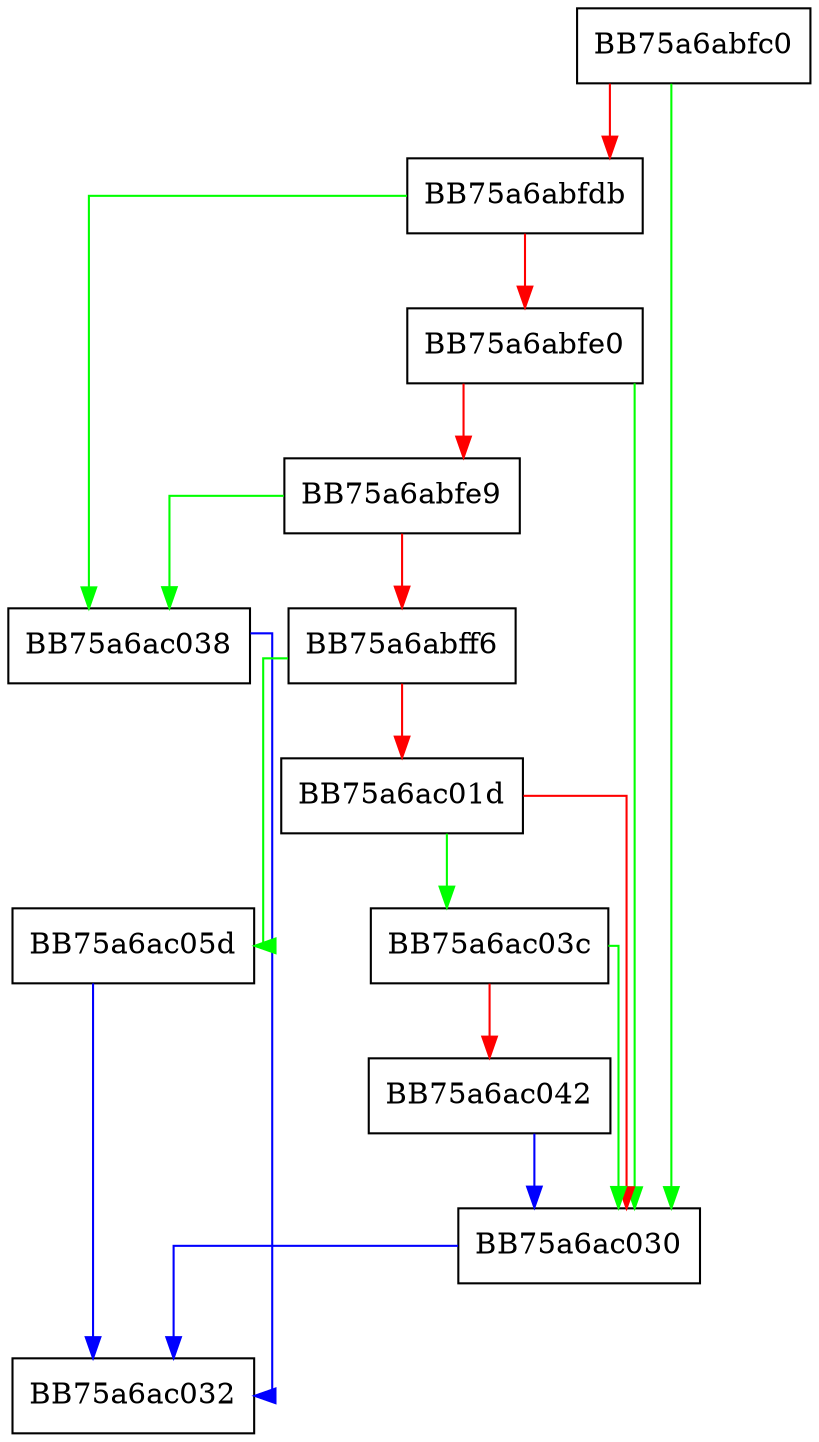 digraph IsConsentRequired {
  node [shape="box"];
  graph [splines=ortho];
  BB75a6abfc0 -> BB75a6ac030 [color="green"];
  BB75a6abfc0 -> BB75a6abfdb [color="red"];
  BB75a6abfdb -> BB75a6ac038 [color="green"];
  BB75a6abfdb -> BB75a6abfe0 [color="red"];
  BB75a6abfe0 -> BB75a6ac030 [color="green"];
  BB75a6abfe0 -> BB75a6abfe9 [color="red"];
  BB75a6abfe9 -> BB75a6ac038 [color="green"];
  BB75a6abfe9 -> BB75a6abff6 [color="red"];
  BB75a6abff6 -> BB75a6ac05d [color="green"];
  BB75a6abff6 -> BB75a6ac01d [color="red"];
  BB75a6ac01d -> BB75a6ac03c [color="green"];
  BB75a6ac01d -> BB75a6ac030 [color="red"];
  BB75a6ac030 -> BB75a6ac032 [color="blue"];
  BB75a6ac038 -> BB75a6ac032 [color="blue"];
  BB75a6ac03c -> BB75a6ac030 [color="green"];
  BB75a6ac03c -> BB75a6ac042 [color="red"];
  BB75a6ac042 -> BB75a6ac030 [color="blue"];
  BB75a6ac05d -> BB75a6ac032 [color="blue"];
}